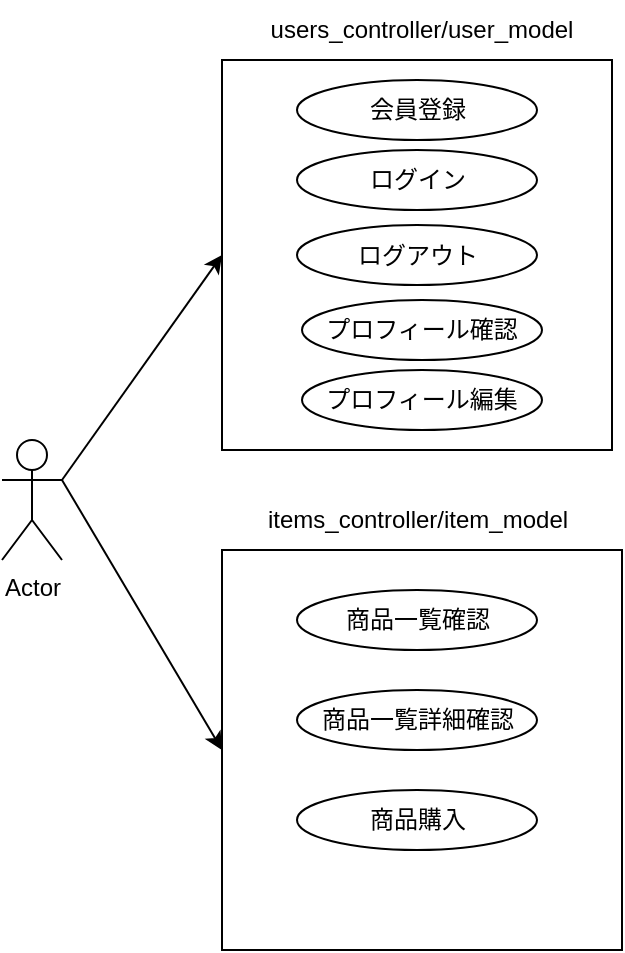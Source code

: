 <mxfile>
    <diagram id="peTIgD_HWponMsjZtD_R" name="ページ1">
        <mxGraphModel dx="347" dy="419" grid="1" gridSize="10" guides="1" tooltips="1" connect="1" arrows="1" fold="1" page="1" pageScale="1" pageWidth="850" pageHeight="1100" math="0" shadow="0">
            <root>
                <mxCell id="0"/>
                <mxCell id="1" parent="0"/>
                <mxCell id="160" value="" style="whiteSpace=wrap;html=1;aspect=fixed;" parent="1" vertex="1">
                    <mxGeometry x="150" y="300" width="200" height="200" as="geometry"/>
                </mxCell>
                <mxCell id="168" style="edgeStyle=none;html=1;exitX=1;exitY=0.333;exitDx=0;exitDy=0;exitPerimeter=0;entryX=0;entryY=0.5;entryDx=0;entryDy=0;" parent="1" source="150" target="151" edge="1">
                    <mxGeometry relative="1" as="geometry"/>
                </mxCell>
                <mxCell id="169" style="edgeStyle=none;html=1;exitX=1;exitY=0.333;exitDx=0;exitDy=0;exitPerimeter=0;entryX=0;entryY=0.5;entryDx=0;entryDy=0;" parent="1" source="150" target="160" edge="1">
                    <mxGeometry relative="1" as="geometry"/>
                </mxCell>
                <mxCell id="150" value="Actor" style="shape=umlActor;verticalLabelPosition=bottom;verticalAlign=top;html=1;outlineConnect=0;" parent="1" vertex="1">
                    <mxGeometry x="40" y="245" width="30" height="60" as="geometry"/>
                </mxCell>
                <mxCell id="151" value="" style="whiteSpace=wrap;html=1;aspect=fixed;" parent="1" vertex="1">
                    <mxGeometry x="150" y="55" width="195" height="195" as="geometry"/>
                </mxCell>
                <mxCell id="152" value="会員登録" style="ellipse;whiteSpace=wrap;html=1;" parent="1" vertex="1">
                    <mxGeometry x="187.5" y="65" width="120" height="30" as="geometry"/>
                </mxCell>
                <mxCell id="153" value="ログイン" style="ellipse;whiteSpace=wrap;html=1;" parent="1" vertex="1">
                    <mxGeometry x="187.5" y="100" width="120" height="30" as="geometry"/>
                </mxCell>
                <mxCell id="154" value="ログアウト&lt;span style=&quot;font-family: monospace; font-size: 0px; text-align: start; text-wrap-mode: nowrap;&quot;&gt;%3CmxGraphModel%3E%3Croot%3E%3CmxCell%20id%3D%220%22%2F%3E%3CmxCell%20id%3D%221%22%20parent%3D%220%22%2F%3E%3CmxCell%20id%3D%222%22%20value%3D%22%E3%83%AD%E3%82%B0%E3%82%A4%E3%83%B3%22%20style%3D%22ellipse%3BwhiteSpace%3Dwrap%3Bhtml%3D1%3B%22%20vertex%3D%221%22%20parent%3D%221%22%3E%3CmxGeometry%20x%3D%22300%22%20y%3D%2280%22%20width%3D%22120%22%20height%3D%2230%22%20as%3D%22geometry%22%2F%3E%3C%2FmxCell%3E%3C%2Froot%3E%3C%2FmxGraphModel%3E&lt;/span&gt;" style="ellipse;whiteSpace=wrap;html=1;" parent="1" vertex="1">
                    <mxGeometry x="187.5" y="137.5" width="120" height="30" as="geometry"/>
                </mxCell>
                <mxCell id="155" value="商品一覧確認" style="ellipse;whiteSpace=wrap;html=1;" parent="1" vertex="1">
                    <mxGeometry x="187.5" y="320" width="120" height="30" as="geometry"/>
                </mxCell>
                <mxCell id="156" value="商品一覧詳細確認" style="ellipse;whiteSpace=wrap;html=1;" parent="1" vertex="1">
                    <mxGeometry x="187.5" y="370" width="120" height="30" as="geometry"/>
                </mxCell>
                <mxCell id="157" value="商品購入" style="ellipse;whiteSpace=wrap;html=1;" parent="1" vertex="1">
                    <mxGeometry x="187.5" y="420" width="120" height="30" as="geometry"/>
                </mxCell>
                <mxCell id="158" value="プロフィール確認" style="ellipse;whiteSpace=wrap;html=1;" parent="1" vertex="1">
                    <mxGeometry x="190" y="175" width="120" height="30" as="geometry"/>
                </mxCell>
                <mxCell id="159" value="プロフィール編集" style="ellipse;whiteSpace=wrap;html=1;" parent="1" vertex="1">
                    <mxGeometry x="190" y="210" width="120" height="30" as="geometry"/>
                </mxCell>
                <mxCell id="161" value="users_controller/user_model" style="text;html=1;align=center;verticalAlign=middle;whiteSpace=wrap;rounded=0;" parent="1" vertex="1">
                    <mxGeometry x="180" y="25" width="140" height="30" as="geometry"/>
                </mxCell>
                <mxCell id="162" value="items_controller/item_model" style="text;html=1;align=center;verticalAlign=middle;whiteSpace=wrap;rounded=0;" parent="1" vertex="1">
                    <mxGeometry x="182.5" y="270" width="130" height="30" as="geometry"/>
                </mxCell>
            </root>
        </mxGraphModel>
    </diagram>
</mxfile>